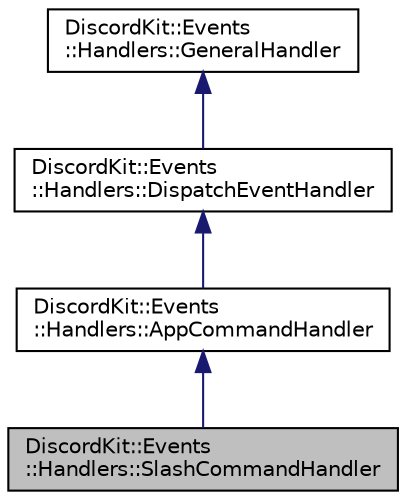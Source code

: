 digraph "DiscordKit::Events::Handlers::SlashCommandHandler"
{
 // LATEX_PDF_SIZE
  edge [fontname="Helvetica",fontsize="10",labelfontname="Helvetica",labelfontsize="10"];
  node [fontname="Helvetica",fontsize="10",shape=record];
  Node1 [label="DiscordKit::Events\l::Handlers::SlashCommandHandler",height=0.2,width=0.4,color="black", fillcolor="grey75", style="filled", fontcolor="black",tooltip=" "];
  Node2 -> Node1 [dir="back",color="midnightblue",fontsize="10",style="solid",fontname="Helvetica"];
  Node2 [label="DiscordKit::Events\l::Handlers::AppCommandHandler",height=0.2,width=0.4,color="black", fillcolor="white", style="filled",URL="$d2/d16/classDiscordKit_1_1Events_1_1Handlers_1_1AppCommandHandler.html",tooltip=" "];
  Node3 -> Node2 [dir="back",color="midnightblue",fontsize="10",style="solid",fontname="Helvetica"];
  Node3 [label="DiscordKit::Events\l::Handlers::DispatchEventHandler",height=0.2,width=0.4,color="black", fillcolor="white", style="filled",URL="$dc/de4/classDiscordKit_1_1Events_1_1Handlers_1_1DispatchEventHandler.html",tooltip=" "];
  Node4 -> Node3 [dir="back",color="midnightblue",fontsize="10",style="solid",fontname="Helvetica"];
  Node4 [label="DiscordKit::Events\l::Handlers::GeneralHandler",height=0.2,width=0.4,color="black", fillcolor="white", style="filled",URL="$dc/dac/classDiscordKit_1_1Events_1_1Handlers_1_1GeneralHandler.html",tooltip=" "];
}
